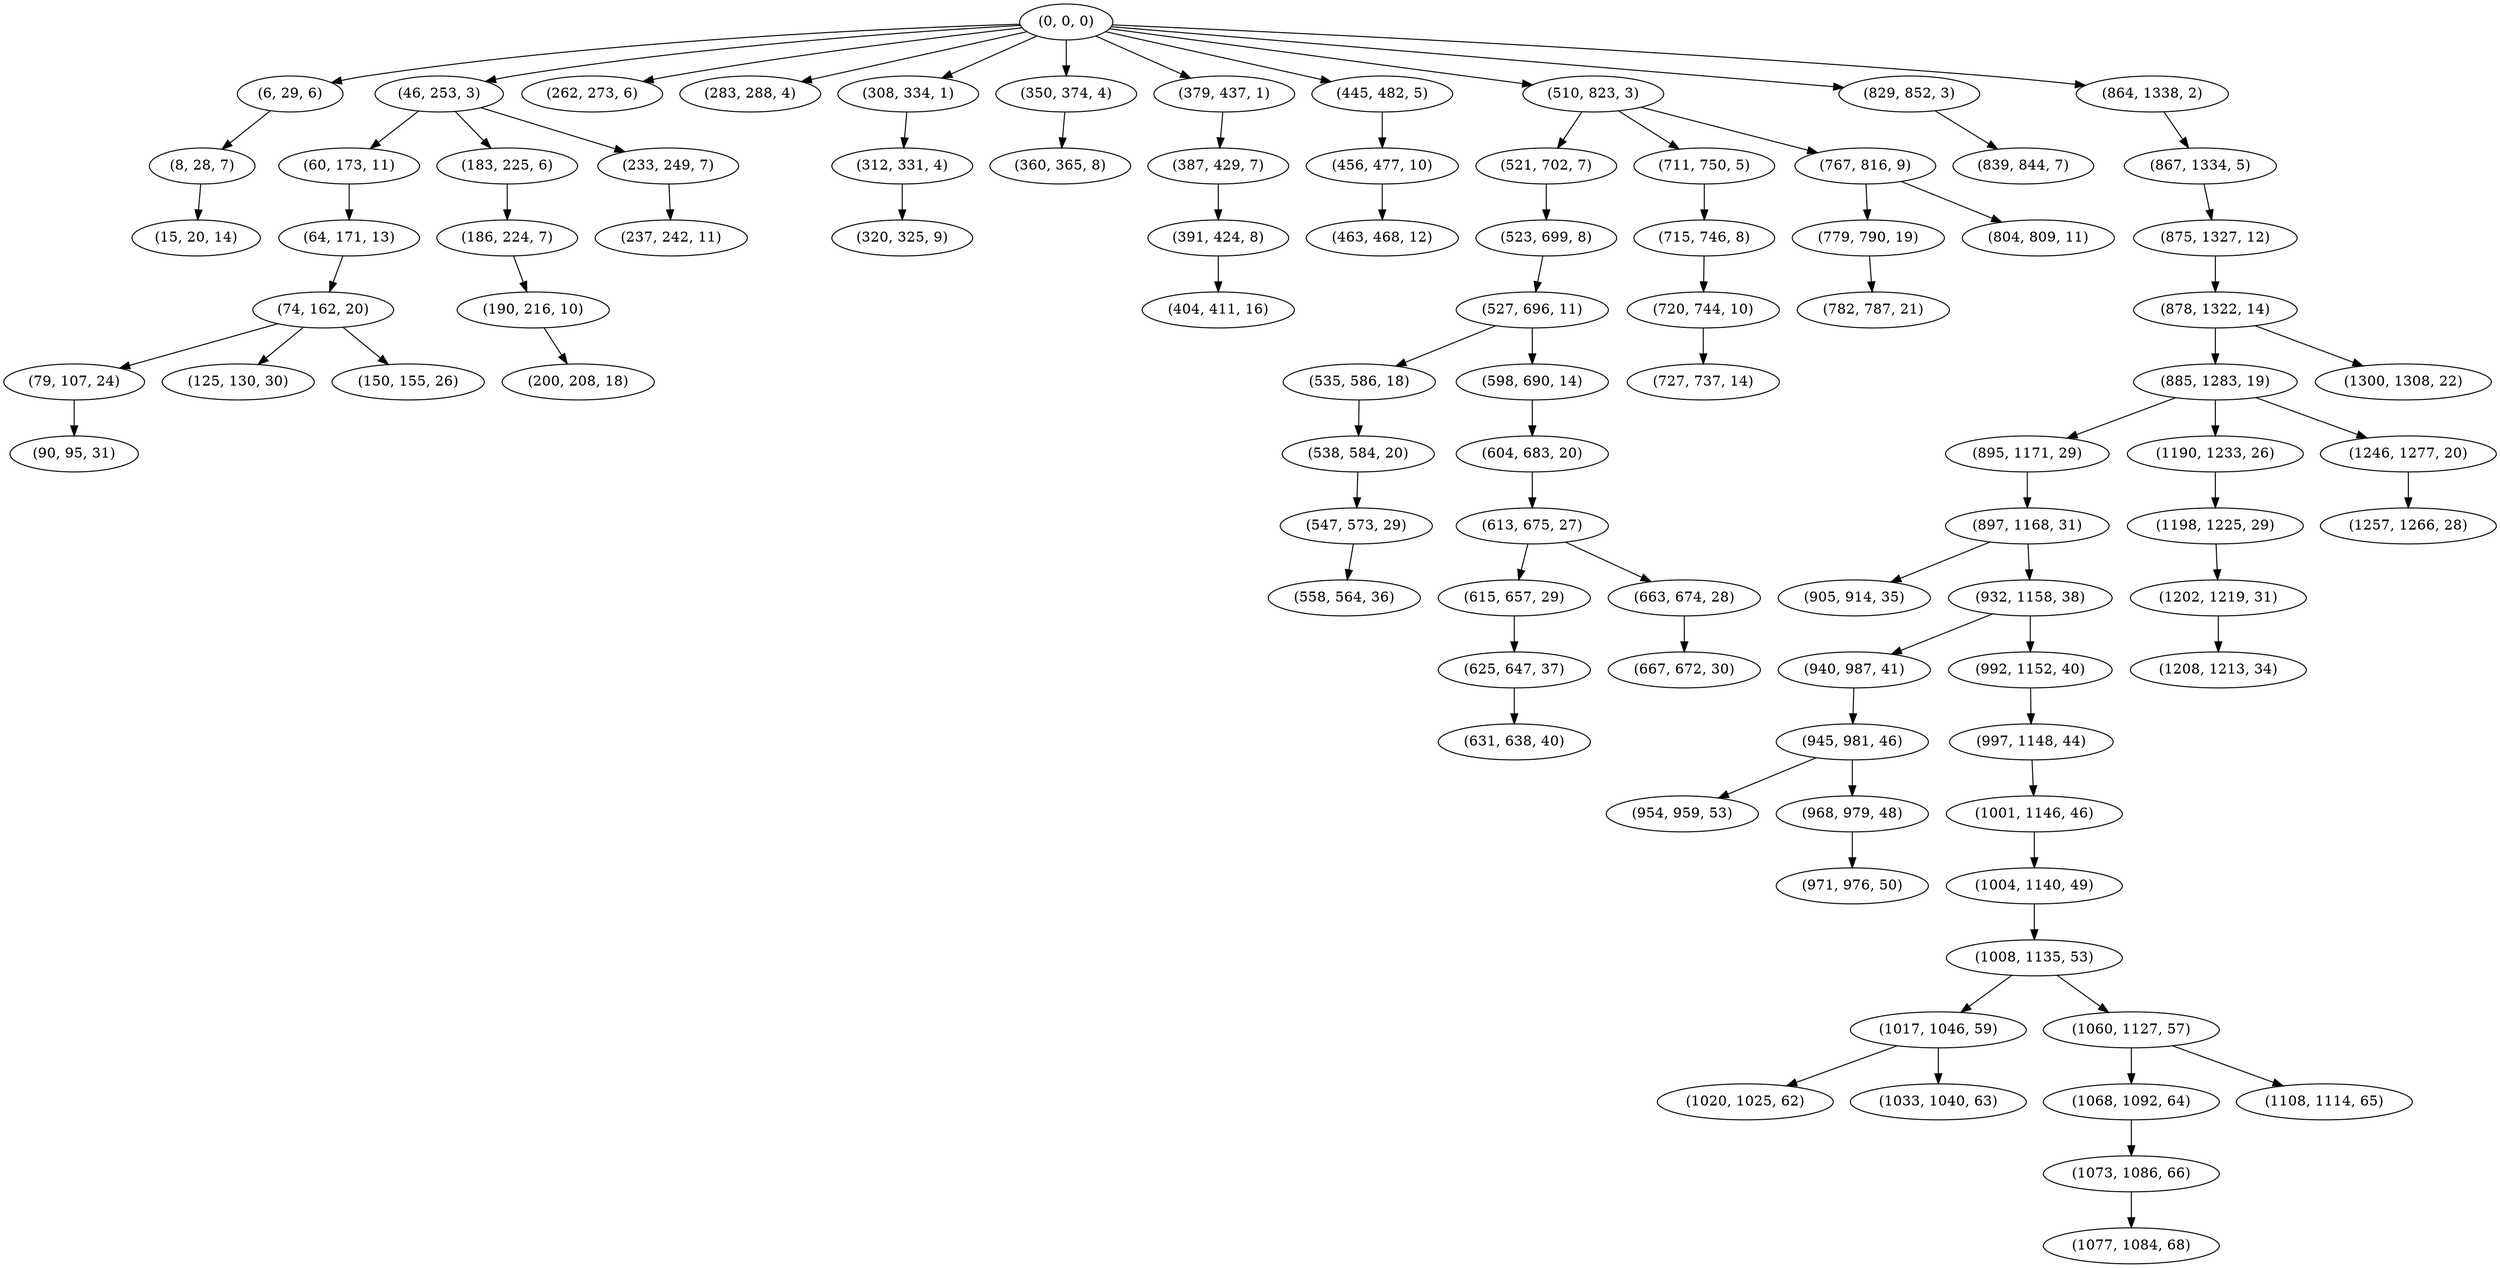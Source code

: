 digraph tree {
    "(0, 0, 0)";
    "(6, 29, 6)";
    "(8, 28, 7)";
    "(15, 20, 14)";
    "(46, 253, 3)";
    "(60, 173, 11)";
    "(64, 171, 13)";
    "(74, 162, 20)";
    "(79, 107, 24)";
    "(90, 95, 31)";
    "(125, 130, 30)";
    "(150, 155, 26)";
    "(183, 225, 6)";
    "(186, 224, 7)";
    "(190, 216, 10)";
    "(200, 208, 18)";
    "(233, 249, 7)";
    "(237, 242, 11)";
    "(262, 273, 6)";
    "(283, 288, 4)";
    "(308, 334, 1)";
    "(312, 331, 4)";
    "(320, 325, 9)";
    "(350, 374, 4)";
    "(360, 365, 8)";
    "(379, 437, 1)";
    "(387, 429, 7)";
    "(391, 424, 8)";
    "(404, 411, 16)";
    "(445, 482, 5)";
    "(456, 477, 10)";
    "(463, 468, 12)";
    "(510, 823, 3)";
    "(521, 702, 7)";
    "(523, 699, 8)";
    "(527, 696, 11)";
    "(535, 586, 18)";
    "(538, 584, 20)";
    "(547, 573, 29)";
    "(558, 564, 36)";
    "(598, 690, 14)";
    "(604, 683, 20)";
    "(613, 675, 27)";
    "(615, 657, 29)";
    "(625, 647, 37)";
    "(631, 638, 40)";
    "(663, 674, 28)";
    "(667, 672, 30)";
    "(711, 750, 5)";
    "(715, 746, 8)";
    "(720, 744, 10)";
    "(727, 737, 14)";
    "(767, 816, 9)";
    "(779, 790, 19)";
    "(782, 787, 21)";
    "(804, 809, 11)";
    "(829, 852, 3)";
    "(839, 844, 7)";
    "(864, 1338, 2)";
    "(867, 1334, 5)";
    "(875, 1327, 12)";
    "(878, 1322, 14)";
    "(885, 1283, 19)";
    "(895, 1171, 29)";
    "(897, 1168, 31)";
    "(905, 914, 35)";
    "(932, 1158, 38)";
    "(940, 987, 41)";
    "(945, 981, 46)";
    "(954, 959, 53)";
    "(968, 979, 48)";
    "(971, 976, 50)";
    "(992, 1152, 40)";
    "(997, 1148, 44)";
    "(1001, 1146, 46)";
    "(1004, 1140, 49)";
    "(1008, 1135, 53)";
    "(1017, 1046, 59)";
    "(1020, 1025, 62)";
    "(1033, 1040, 63)";
    "(1060, 1127, 57)";
    "(1068, 1092, 64)";
    "(1073, 1086, 66)";
    "(1077, 1084, 68)";
    "(1108, 1114, 65)";
    "(1190, 1233, 26)";
    "(1198, 1225, 29)";
    "(1202, 1219, 31)";
    "(1208, 1213, 34)";
    "(1246, 1277, 20)";
    "(1257, 1266, 28)";
    "(1300, 1308, 22)";
    "(0, 0, 0)" -> "(6, 29, 6)";
    "(0, 0, 0)" -> "(46, 253, 3)";
    "(0, 0, 0)" -> "(262, 273, 6)";
    "(0, 0, 0)" -> "(283, 288, 4)";
    "(0, 0, 0)" -> "(308, 334, 1)";
    "(0, 0, 0)" -> "(350, 374, 4)";
    "(0, 0, 0)" -> "(379, 437, 1)";
    "(0, 0, 0)" -> "(445, 482, 5)";
    "(0, 0, 0)" -> "(510, 823, 3)";
    "(0, 0, 0)" -> "(829, 852, 3)";
    "(0, 0, 0)" -> "(864, 1338, 2)";
    "(6, 29, 6)" -> "(8, 28, 7)";
    "(8, 28, 7)" -> "(15, 20, 14)";
    "(46, 253, 3)" -> "(60, 173, 11)";
    "(46, 253, 3)" -> "(183, 225, 6)";
    "(46, 253, 3)" -> "(233, 249, 7)";
    "(60, 173, 11)" -> "(64, 171, 13)";
    "(64, 171, 13)" -> "(74, 162, 20)";
    "(74, 162, 20)" -> "(79, 107, 24)";
    "(74, 162, 20)" -> "(125, 130, 30)";
    "(74, 162, 20)" -> "(150, 155, 26)";
    "(79, 107, 24)" -> "(90, 95, 31)";
    "(183, 225, 6)" -> "(186, 224, 7)";
    "(186, 224, 7)" -> "(190, 216, 10)";
    "(190, 216, 10)" -> "(200, 208, 18)";
    "(233, 249, 7)" -> "(237, 242, 11)";
    "(308, 334, 1)" -> "(312, 331, 4)";
    "(312, 331, 4)" -> "(320, 325, 9)";
    "(350, 374, 4)" -> "(360, 365, 8)";
    "(379, 437, 1)" -> "(387, 429, 7)";
    "(387, 429, 7)" -> "(391, 424, 8)";
    "(391, 424, 8)" -> "(404, 411, 16)";
    "(445, 482, 5)" -> "(456, 477, 10)";
    "(456, 477, 10)" -> "(463, 468, 12)";
    "(510, 823, 3)" -> "(521, 702, 7)";
    "(510, 823, 3)" -> "(711, 750, 5)";
    "(510, 823, 3)" -> "(767, 816, 9)";
    "(521, 702, 7)" -> "(523, 699, 8)";
    "(523, 699, 8)" -> "(527, 696, 11)";
    "(527, 696, 11)" -> "(535, 586, 18)";
    "(527, 696, 11)" -> "(598, 690, 14)";
    "(535, 586, 18)" -> "(538, 584, 20)";
    "(538, 584, 20)" -> "(547, 573, 29)";
    "(547, 573, 29)" -> "(558, 564, 36)";
    "(598, 690, 14)" -> "(604, 683, 20)";
    "(604, 683, 20)" -> "(613, 675, 27)";
    "(613, 675, 27)" -> "(615, 657, 29)";
    "(613, 675, 27)" -> "(663, 674, 28)";
    "(615, 657, 29)" -> "(625, 647, 37)";
    "(625, 647, 37)" -> "(631, 638, 40)";
    "(663, 674, 28)" -> "(667, 672, 30)";
    "(711, 750, 5)" -> "(715, 746, 8)";
    "(715, 746, 8)" -> "(720, 744, 10)";
    "(720, 744, 10)" -> "(727, 737, 14)";
    "(767, 816, 9)" -> "(779, 790, 19)";
    "(767, 816, 9)" -> "(804, 809, 11)";
    "(779, 790, 19)" -> "(782, 787, 21)";
    "(829, 852, 3)" -> "(839, 844, 7)";
    "(864, 1338, 2)" -> "(867, 1334, 5)";
    "(867, 1334, 5)" -> "(875, 1327, 12)";
    "(875, 1327, 12)" -> "(878, 1322, 14)";
    "(878, 1322, 14)" -> "(885, 1283, 19)";
    "(878, 1322, 14)" -> "(1300, 1308, 22)";
    "(885, 1283, 19)" -> "(895, 1171, 29)";
    "(885, 1283, 19)" -> "(1190, 1233, 26)";
    "(885, 1283, 19)" -> "(1246, 1277, 20)";
    "(895, 1171, 29)" -> "(897, 1168, 31)";
    "(897, 1168, 31)" -> "(905, 914, 35)";
    "(897, 1168, 31)" -> "(932, 1158, 38)";
    "(932, 1158, 38)" -> "(940, 987, 41)";
    "(932, 1158, 38)" -> "(992, 1152, 40)";
    "(940, 987, 41)" -> "(945, 981, 46)";
    "(945, 981, 46)" -> "(954, 959, 53)";
    "(945, 981, 46)" -> "(968, 979, 48)";
    "(968, 979, 48)" -> "(971, 976, 50)";
    "(992, 1152, 40)" -> "(997, 1148, 44)";
    "(997, 1148, 44)" -> "(1001, 1146, 46)";
    "(1001, 1146, 46)" -> "(1004, 1140, 49)";
    "(1004, 1140, 49)" -> "(1008, 1135, 53)";
    "(1008, 1135, 53)" -> "(1017, 1046, 59)";
    "(1008, 1135, 53)" -> "(1060, 1127, 57)";
    "(1017, 1046, 59)" -> "(1020, 1025, 62)";
    "(1017, 1046, 59)" -> "(1033, 1040, 63)";
    "(1060, 1127, 57)" -> "(1068, 1092, 64)";
    "(1060, 1127, 57)" -> "(1108, 1114, 65)";
    "(1068, 1092, 64)" -> "(1073, 1086, 66)";
    "(1073, 1086, 66)" -> "(1077, 1084, 68)";
    "(1190, 1233, 26)" -> "(1198, 1225, 29)";
    "(1198, 1225, 29)" -> "(1202, 1219, 31)";
    "(1202, 1219, 31)" -> "(1208, 1213, 34)";
    "(1246, 1277, 20)" -> "(1257, 1266, 28)";
}
